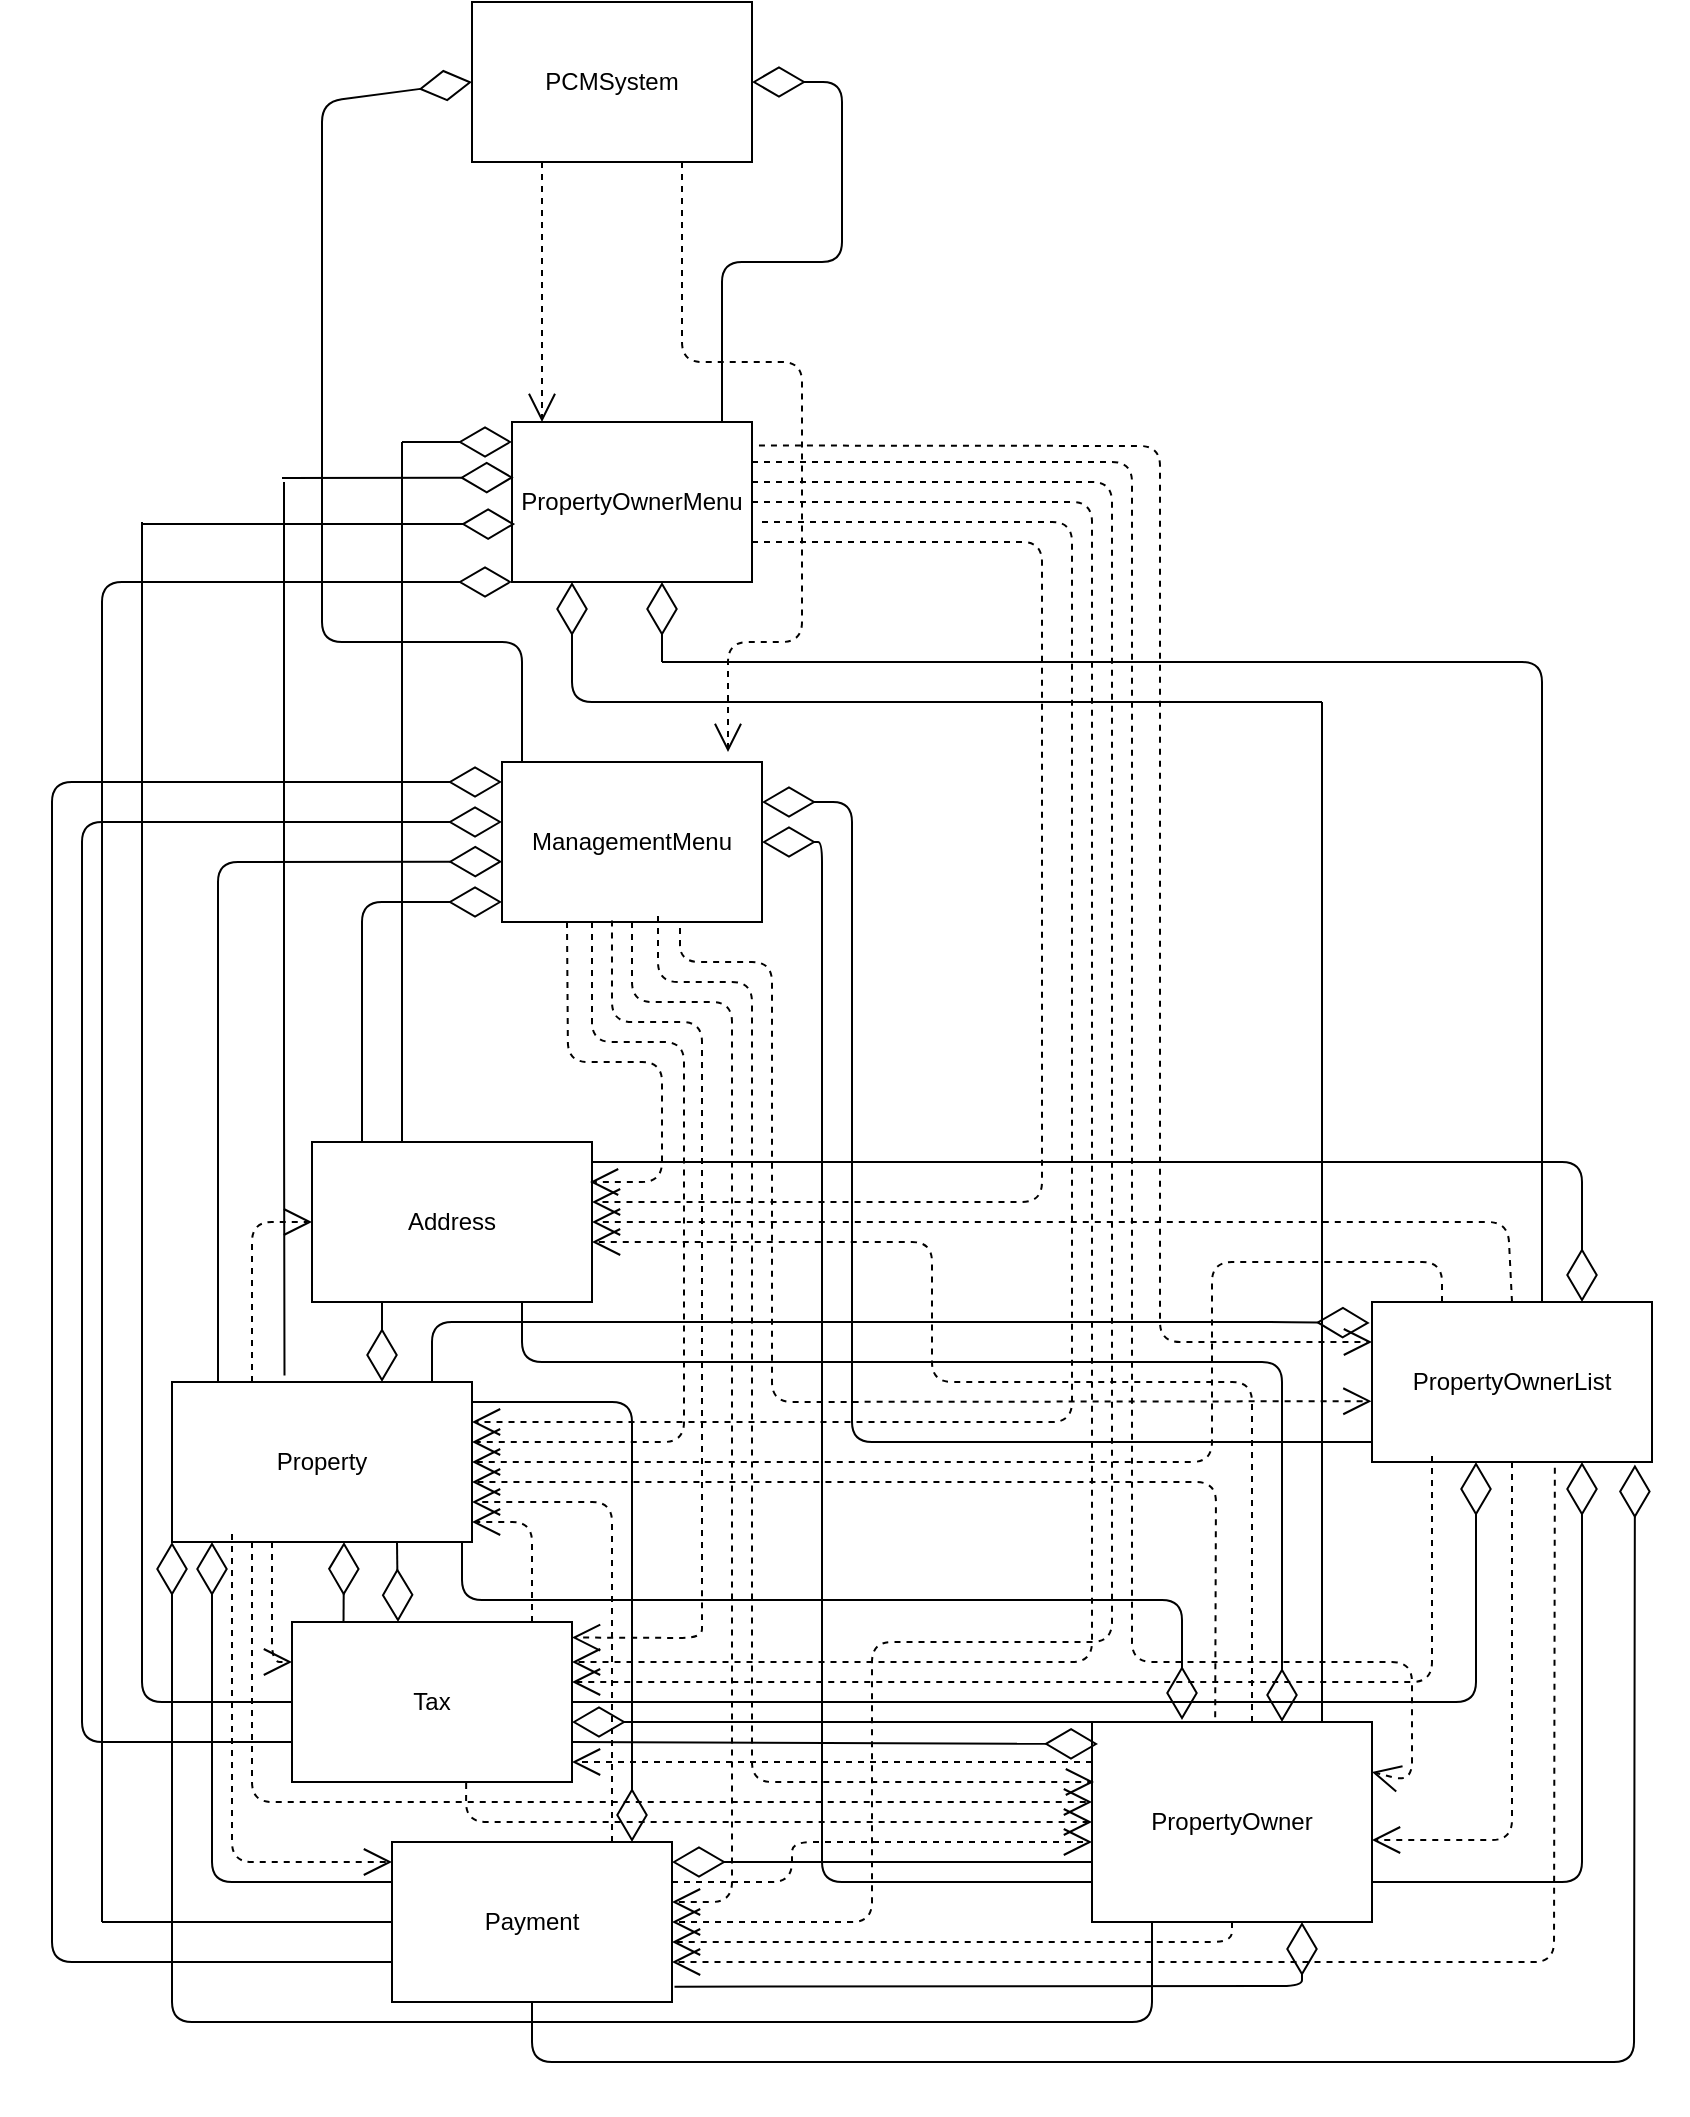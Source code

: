<mxfile version="14.0.1" type="device"><diagram id="xmVuXnWmn4kDQ_eVDab2" name="Page-1"><mxGraphModel dx="891" dy="744" grid="1" gridSize="10" guides="1" tooltips="1" connect="1" arrows="1" fold="1" page="1" pageScale="1" pageWidth="850" pageHeight="1100" math="0" shadow="0"><root><mxCell id="0"/><mxCell id="1" parent="0"/><mxCell id="8hcMLkqNCZgai3P8rfCH-1" value="PCMSystem" style="rounded=0;whiteSpace=wrap;html=1;" parent="1" vertex="1"><mxGeometry x="235" y="20" width="140" height="80" as="geometry"/></mxCell><mxCell id="8hcMLkqNCZgai3P8rfCH-2" value="ManagementMenu" style="rounded=0;whiteSpace=wrap;html=1;" parent="1" vertex="1"><mxGeometry x="250" y="400" width="130" height="80" as="geometry"/></mxCell><mxCell id="8hcMLkqNCZgai3P8rfCH-3" value="PropertyOwnerMenu" style="rounded=0;whiteSpace=wrap;html=1;" parent="1" vertex="1"><mxGeometry x="255" y="230" width="120" height="80" as="geometry"/></mxCell><mxCell id="8hcMLkqNCZgai3P8rfCH-4" value="Address" style="rounded=0;whiteSpace=wrap;html=1;" parent="1" vertex="1"><mxGeometry x="155" y="590" width="140" height="80" as="geometry"/></mxCell><mxCell id="8hcMLkqNCZgai3P8rfCH-5" value="PropertyOwnerList" style="rounded=0;whiteSpace=wrap;html=1;" parent="1" vertex="1"><mxGeometry x="685" y="670" width="140" height="80" as="geometry"/></mxCell><mxCell id="8hcMLkqNCZgai3P8rfCH-6" value="Payment" style="rounded=0;whiteSpace=wrap;html=1;" parent="1" vertex="1"><mxGeometry x="195" y="940" width="140" height="80" as="geometry"/></mxCell><mxCell id="8hcMLkqNCZgai3P8rfCH-7" value="Property" style="rounded=0;whiteSpace=wrap;html=1;" parent="1" vertex="1"><mxGeometry x="85" y="710" width="150" height="80" as="geometry"/></mxCell><mxCell id="8hcMLkqNCZgai3P8rfCH-8" value="Tax" style="rounded=0;whiteSpace=wrap;html=1;" parent="1" vertex="1"><mxGeometry x="145" y="830" width="140" height="80" as="geometry"/></mxCell><mxCell id="8hcMLkqNCZgai3P8rfCH-9" value="PropertyOwner" style="rounded=0;whiteSpace=wrap;html=1;" parent="1" vertex="1"><mxGeometry x="545" y="880" width="140" height="100" as="geometry"/></mxCell><mxCell id="8hcMLkqNCZgai3P8rfCH-10" value="Use" style="endArrow=open;endSize=12;dashed=1;html=1;exitX=0.75;exitY=1;exitDx=0;exitDy=0;labelBackgroundColor=none;noLabel=1;fontColor=none;" parent="1" source="8hcMLkqNCZgai3P8rfCH-1" edge="1"><mxGeometry width="160" relative="1" as="geometry"><mxPoint x="405" y="530" as="sourcePoint"/><mxPoint x="363" y="395" as="targetPoint"/><Array as="points"><mxPoint x="340" y="200"/><mxPoint x="400" y="200"/><mxPoint x="400" y="340"/><mxPoint x="363" y="340"/></Array></mxGeometry></mxCell><mxCell id="8hcMLkqNCZgai3P8rfCH-11" value="Use" style="endArrow=open;endSize=12;dashed=1;html=1;labelBackgroundColor=none;noLabel=1;fontColor=none;exitX=0.25;exitY=1;exitDx=0;exitDy=0;" parent="1" source="8hcMLkqNCZgai3P8rfCH-1" edge="1"><mxGeometry width="160" relative="1" as="geometry"><mxPoint x="290" y="160" as="sourcePoint"/><mxPoint x="270" y="230" as="targetPoint"/><Array as="points"/></mxGeometry></mxCell><mxCell id="8hcMLkqNCZgai3P8rfCH-12" value="Use" style="endArrow=open;endSize=12;dashed=1;html=1;exitX=0.25;exitY=1;exitDx=0;exitDy=0;noLabel=1;fontColor=none;" parent="1" edge="1" source="8hcMLkqNCZgai3P8rfCH-2"><mxGeometry width="160" relative="1" as="geometry"><mxPoint x="330" y="500" as="sourcePoint"/><mxPoint x="294" y="610" as="targetPoint"/><Array as="points"><mxPoint x="283" y="550"/><mxPoint x="330" y="550"/><mxPoint x="330" y="610"/></Array></mxGeometry></mxCell><mxCell id="8hcMLkqNCZgai3P8rfCH-13" value="Use" style="endArrow=open;endSize=12;dashed=1;html=1;noLabel=1;fontColor=none;" parent="1" edge="1"><mxGeometry width="160" relative="1" as="geometry"><mxPoint x="295" y="480" as="sourcePoint"/><mxPoint x="235" y="740" as="targetPoint"/><Array as="points"><mxPoint x="295" y="540"/><mxPoint x="341" y="540"/><mxPoint x="341" y="740"/></Array></mxGeometry></mxCell><mxCell id="8hcMLkqNCZgai3P8rfCH-14" value="Use" style="endArrow=open;endSize=12;dashed=1;html=1;entryX=1;entryY=0.097;entryDx=0;entryDy=0;entryPerimeter=0;exitX=0.423;exitY=0.99;exitDx=0;exitDy=0;exitPerimeter=0;noLabel=1;fontColor=none;" parent="1" edge="1" target="8hcMLkqNCZgai3P8rfCH-8" source="8hcMLkqNCZgai3P8rfCH-2"><mxGeometry width="160" relative="1" as="geometry"><mxPoint x="310" y="530" as="sourcePoint"/><mxPoint x="287" y="850" as="targetPoint"/><Array as="points"><mxPoint x="305" y="530"/><mxPoint x="350" y="530"/><mxPoint x="350" y="820"/><mxPoint x="350" y="838"/></Array></mxGeometry></mxCell><mxCell id="8hcMLkqNCZgai3P8rfCH-15" value="Use" style="endArrow=open;endSize=12;dashed=1;html=1;exitX=0.5;exitY=1;exitDx=0;exitDy=0;noLabel=1;fontColor=none;" parent="1" source="8hcMLkqNCZgai3P8rfCH-2" edge="1"><mxGeometry width="160" relative="1" as="geometry"><mxPoint x="320" y="520" as="sourcePoint"/><mxPoint x="335" y="970" as="targetPoint"/><Array as="points"><mxPoint x="315" y="520"/><mxPoint x="365" y="520"/><mxPoint x="365" y="970"/></Array></mxGeometry></mxCell><mxCell id="8hcMLkqNCZgai3P8rfCH-16" value="Use" style="endArrow=open;endSize=12;dashed=1;html=1;noLabel=1;fontColor=none;" parent="1" edge="1"><mxGeometry width="160" relative="1" as="geometry"><mxPoint x="328" y="477" as="sourcePoint"/><mxPoint x="546" y="910" as="targetPoint"/><Array as="points"><mxPoint x="328" y="510"/><mxPoint x="375" y="510"/><mxPoint x="375" y="910"/></Array></mxGeometry></mxCell><mxCell id="8hcMLkqNCZgai3P8rfCH-17" value="Use" style="endArrow=open;endSize=12;dashed=1;html=1;entryX=-0.002;entryY=0.62;entryDx=0;entryDy=0;entryPerimeter=0;noLabel=1;fontColor=none;" parent="1" edge="1" target="8hcMLkqNCZgai3P8rfCH-5"><mxGeometry width="160" relative="1" as="geometry"><mxPoint x="339" y="483" as="sourcePoint"/><mxPoint x="665" y="703" as="targetPoint"/><Array as="points"><mxPoint x="339" y="500"/><mxPoint x="385" y="500"/><mxPoint x="385" y="620"/><mxPoint x="385" y="720"/></Array></mxGeometry></mxCell><mxCell id="8hcMLkqNCZgai3P8rfCH-21" value="Use" style="endArrow=open;endSize=12;dashed=1;html=1;entryX=0;entryY=0.5;entryDx=0;entryDy=0;noLabel=1;fontColor=none;" parent="1" target="8hcMLkqNCZgai3P8rfCH-4" edge="1"><mxGeometry width="160" relative="1" as="geometry"><mxPoint x="125" y="710" as="sourcePoint"/><mxPoint x="125" y="600" as="targetPoint"/><Array as="points"><mxPoint x="125" y="630"/></Array></mxGeometry></mxCell><mxCell id="8hcMLkqNCZgai3P8rfCH-22" value="Use" style="endArrow=open;endSize=12;dashed=1;html=1;entryX=0;entryY=0.25;entryDx=0;entryDy=0;noLabel=1;fontColor=none;" parent="1" target="8hcMLkqNCZgai3P8rfCH-8" edge="1"><mxGeometry width="160" relative="1" as="geometry"><mxPoint x="135" y="790" as="sourcePoint"/><mxPoint x="79" y="1340" as="targetPoint"/><Array as="points"><mxPoint x="135" y="850"/></Array></mxGeometry></mxCell><mxCell id="8hcMLkqNCZgai3P8rfCH-23" value="Use" style="endArrow=open;endSize=12;dashed=1;html=1;noLabel=1;fontColor=none;" parent="1" edge="1"><mxGeometry width="160" relative="1" as="geometry"><mxPoint x="125" y="790" as="sourcePoint"/><mxPoint x="545" y="920" as="targetPoint"/><Array as="points"><mxPoint x="125" y="920"/></Array></mxGeometry></mxCell><mxCell id="8hcMLkqNCZgai3P8rfCH-24" value="Use" style="endArrow=open;endSize=12;dashed=1;html=1;noLabel=1;fontColor=none;" parent="1" edge="1"><mxGeometry width="160" relative="1" as="geometry"><mxPoint x="115" y="786" as="sourcePoint"/><mxPoint x="195" y="950" as="targetPoint"/><Array as="points"><mxPoint x="115" y="950"/></Array></mxGeometry></mxCell><mxCell id="8hcMLkqNCZgai3P8rfCH-25" value="Use" style="endArrow=open;endSize=12;dashed=1;html=1;entryX=1;entryY=0.75;entryDx=0;entryDy=0;noLabel=1;fontColor=none;" parent="1" target="8hcMLkqNCZgai3P8rfCH-7" edge="1"><mxGeometry width="160" relative="1" as="geometry"><mxPoint x="305" y="940" as="sourcePoint"/><mxPoint x="465" y="1100" as="targetPoint"/><Array as="points"><mxPoint x="305" y="770"/></Array></mxGeometry></mxCell><mxCell id="8hcMLkqNCZgai3P8rfCH-26" value="Use" style="endArrow=open;endSize=12;dashed=1;html=1;noLabel=1;fontColor=none;" parent="1" edge="1"><mxGeometry width="160" relative="1" as="geometry"><mxPoint x="265" y="830" as="sourcePoint"/><mxPoint x="235" y="780" as="targetPoint"/><Array as="points"><mxPoint x="265" y="780"/></Array></mxGeometry></mxCell><mxCell id="8hcMLkqNCZgai3P8rfCH-27" value="Use" style="endArrow=open;endSize=12;dashed=1;html=1;exitX=0.622;exitY=1.006;exitDx=0;exitDy=0;exitPerimeter=0;noLabel=1;fontColor=none;" parent="1" source="8hcMLkqNCZgai3P8rfCH-8" edge="1"><mxGeometry width="160" relative="1" as="geometry"><mxPoint x="415" y="1030" as="sourcePoint"/><mxPoint x="545" y="930" as="targetPoint"/><Array as="points"><mxPoint x="232" y="930"/></Array></mxGeometry></mxCell><mxCell id="8hcMLkqNCZgai3P8rfCH-28" value="Use" style="endArrow=open;endSize=12;dashed=1;html=1;labelBackgroundColor=none;noLabel=1;fontColor=none;" parent="1" edge="1"><mxGeometry x="0.061" width="160" relative="1" as="geometry"><mxPoint x="335" y="960" as="sourcePoint"/><mxPoint x="545" y="940" as="targetPoint"/><Array as="points"><mxPoint x="395" y="960"/><mxPoint x="395" y="940"/><mxPoint x="455" y="940"/></Array><mxPoint y="1" as="offset"/></mxGeometry></mxCell><mxCell id="8hcMLkqNCZgai3P8rfCH-29" value="Use" style="endArrow=open;endSize=12;dashed=1;html=1;noLabel=1;fontColor=none;" parent="1" edge="1"><mxGeometry width="160" relative="1" as="geometry"><mxPoint x="545" y="900" as="sourcePoint"/><mxPoint x="285" y="900" as="targetPoint"/><Array as="points"/></mxGeometry></mxCell><mxCell id="8hcMLkqNCZgai3P8rfCH-30" value="Use" style="endArrow=open;endSize=12;dashed=1;html=1;exitX=0.44;exitY=-0.024;exitDx=0;exitDy=0;exitPerimeter=0;noLabel=1;fontColor=none;" parent="1" source="8hcMLkqNCZgai3P8rfCH-9" edge="1"><mxGeometry width="160" relative="1" as="geometry"><mxPoint x="625" y="840" as="sourcePoint"/><mxPoint x="235" y="760" as="targetPoint"/><Array as="points"><mxPoint x="607" y="760"/></Array></mxGeometry></mxCell><mxCell id="8hcMLkqNCZgai3P8rfCH-31" value="Use" style="endArrow=open;endSize=12;dashed=1;html=1;noLabel=1;fontColor=none;" parent="1" edge="1"><mxGeometry width="160" relative="1" as="geometry"><mxPoint x="625" y="880" as="sourcePoint"/><mxPoint x="295" y="640" as="targetPoint"/><Array as="points"><mxPoint x="625" y="710"/><mxPoint x="465" y="710"/><mxPoint x="465" y="640"/></Array></mxGeometry></mxCell><mxCell id="8hcMLkqNCZgai3P8rfCH-32" value="Use" style="endArrow=open;endSize=12;dashed=1;html=1;noLabel=1;fontColor=none;labelBackgroundColor=none;" parent="1" edge="1"><mxGeometry width="160" relative="1" as="geometry"><mxPoint x="615" y="980" as="sourcePoint"/><mxPoint x="335" y="990" as="targetPoint"/><Array as="points"><mxPoint x="615" y="990"/></Array></mxGeometry></mxCell><mxCell id="8hcMLkqNCZgai3P8rfCH-33" value="Use" style="endArrow=open;endSize=12;dashed=1;html=1;exitX=1;exitY=0.75;exitDx=0;exitDy=0;labelBackgroundColor=#ffffff;noLabel=1;fontColor=none;" parent="1" edge="1" source="8hcMLkqNCZgai3P8rfCH-3"><mxGeometry width="160" relative="1" as="geometry"><mxPoint x="510" y="300" as="sourcePoint"/><mxPoint x="295" y="620" as="targetPoint"/><Array as="points"><mxPoint x="520" y="290"/><mxPoint x="520" y="620"/></Array></mxGeometry></mxCell><mxCell id="8hcMLkqNCZgai3P8rfCH-34" value="Use" style="endArrow=open;endSize=12;dashed=1;html=1;noLabel=1;fontColor=none;" parent="1" edge="1"><mxGeometry width="160" relative="1" as="geometry"><mxPoint x="380" y="280" as="sourcePoint"/><mxPoint x="235" y="730" as="targetPoint"/><Array as="points"><mxPoint x="535" y="280"/><mxPoint x="535" y="730"/></Array></mxGeometry></mxCell><mxCell id="8hcMLkqNCZgai3P8rfCH-35" value="Use" style="endArrow=open;endSize=12;dashed=1;html=1;labelBackgroundColor=none;noLabel=1;fontColor=none;exitX=1;exitY=0.5;exitDx=0;exitDy=0;" parent="1" edge="1" source="8hcMLkqNCZgai3P8rfCH-3"><mxGeometry width="160" relative="1" as="geometry"><mxPoint x="545" y="200" as="sourcePoint"/><mxPoint x="285" y="850" as="targetPoint"/><Array as="points"><mxPoint x="545" y="270"/><mxPoint x="545" y="850"/></Array></mxGeometry></mxCell><mxCell id="8hcMLkqNCZgai3P8rfCH-36" value="Use" style="endArrow=open;endSize=12;dashed=1;html=1;noLabel=1;fontColor=none;" parent="1" edge="1"><mxGeometry width="160" relative="1" as="geometry"><mxPoint x="375" y="260" as="sourcePoint"/><mxPoint x="335" y="980" as="targetPoint"/><Array as="points"><mxPoint x="555" y="260"/><mxPoint x="555" y="840"/><mxPoint x="435" y="840"/><mxPoint x="435" y="980"/></Array></mxGeometry></mxCell><mxCell id="8hcMLkqNCZgai3P8rfCH-37" value="Use" style="endArrow=open;endSize=12;dashed=1;html=1;entryX=1;entryY=0.25;entryDx=0;entryDy=0;exitX=1;exitY=0.25;exitDx=0;exitDy=0;noLabel=1;fontColor=none;" parent="1" target="8hcMLkqNCZgai3P8rfCH-9" edge="1" source="8hcMLkqNCZgai3P8rfCH-3"><mxGeometry width="160" relative="1" as="geometry"><mxPoint x="565" y="200" as="sourcePoint"/><mxPoint x="785" y="910" as="targetPoint"/><Array as="points"><mxPoint x="565" y="250"/><mxPoint x="565" y="850"/><mxPoint x="705" y="850"/><mxPoint x="705" y="910"/></Array></mxGeometry></mxCell><mxCell id="8hcMLkqNCZgai3P8rfCH-38" value="Use" style="endArrow=open;endSize=12;dashed=1;html=1;exitX=1.029;exitY=0.147;exitDx=0;exitDy=0;exitPerimeter=0;noLabel=1;fontColor=none;" parent="1" edge="1" source="8hcMLkqNCZgai3P8rfCH-3"><mxGeometry width="160" relative="1" as="geometry"><mxPoint x="579" y="210" as="sourcePoint"/><mxPoint x="685" y="690" as="targetPoint"/><Array as="points"><mxPoint x="579" y="242"/><mxPoint x="579" y="690"/></Array></mxGeometry></mxCell><mxCell id="8hcMLkqNCZgai3P8rfCH-39" value="Use" style="endArrow=open;endSize=12;dashed=1;html=1;exitX=0.25;exitY=0;exitDx=0;exitDy=0;noLabel=1;fontColor=none;" parent="1" source="8hcMLkqNCZgai3P8rfCH-5" edge="1"><mxGeometry width="160" relative="1" as="geometry"><mxPoint x="795" y="490" as="sourcePoint"/><mxPoint x="235" y="750" as="targetPoint"/><Array as="points"><mxPoint x="720" y="650"/><mxPoint x="605" y="650"/><mxPoint x="605" y="750"/></Array></mxGeometry></mxCell><mxCell id="8hcMLkqNCZgai3P8rfCH-40" value="Use" style="endArrow=open;endSize=12;dashed=1;html=1;exitX=0.5;exitY=0;exitDx=0;exitDy=0;noLabel=1;fontColor=none;" parent="1" source="8hcMLkqNCZgai3P8rfCH-5" edge="1"><mxGeometry width="160" relative="1" as="geometry"><mxPoint x="725" y="560" as="sourcePoint"/><mxPoint x="295" y="630" as="targetPoint"/><Array as="points"><mxPoint x="753" y="630"/></Array></mxGeometry></mxCell><mxCell id="8hcMLkqNCZgai3P8rfCH-41" value="Use" style="endArrow=open;endSize=12;dashed=1;html=1;noLabel=1;fontColor=none;" parent="1" edge="1"><mxGeometry width="160" relative="1" as="geometry"><mxPoint x="715" y="747" as="sourcePoint"/><mxPoint x="285" y="860" as="targetPoint"/><Array as="points"><mxPoint x="715" y="860"/></Array></mxGeometry></mxCell><mxCell id="8hcMLkqNCZgai3P8rfCH-42" value="Use" style="endArrow=open;endSize=12;dashed=1;html=1;exitX=0.653;exitY=1.036;exitDx=0;exitDy=0;exitPerimeter=0;noLabel=1;fontColor=none;" parent="1" source="8hcMLkqNCZgai3P8rfCH-5" edge="1"><mxGeometry width="160" relative="1" as="geometry"><mxPoint x="775" y="810" as="sourcePoint"/><mxPoint x="335" y="1000" as="targetPoint"/><Array as="points"><mxPoint x="776" y="1000"/></Array></mxGeometry></mxCell><mxCell id="8hcMLkqNCZgai3P8rfCH-43" value="Use" style="endArrow=open;endSize=12;dashed=1;html=1;exitX=0.5;exitY=1;exitDx=0;exitDy=0;noLabel=1;fontColor=none;" parent="1" source="8hcMLkqNCZgai3P8rfCH-5" edge="1"><mxGeometry width="160" relative="1" as="geometry"><mxPoint x="805" y="880" as="sourcePoint"/><mxPoint x="685" y="939" as="targetPoint"/><Array as="points"><mxPoint x="755" y="939"/></Array></mxGeometry></mxCell><mxCell id="8hcMLkqNCZgai3P8rfCH-44" value="" style="endArrow=diamondThin;endFill=0;endSize=24;html=1;entryX=0;entryY=0.5;entryDx=0;entryDy=0;" parent="1" target="8hcMLkqNCZgai3P8rfCH-1" edge="1"><mxGeometry width="160" relative="1" as="geometry"><mxPoint x="260" y="400" as="sourcePoint"/><mxPoint x="20" y="270" as="targetPoint"/><Array as="points"><mxPoint x="260" y="340"/><mxPoint x="160" y="340"/><mxPoint x="160" y="70"/></Array></mxGeometry></mxCell><mxCell id="gGaeyRhjpNUnYPwhKUqi-1" value="" style="endArrow=diamondThin;endFill=0;endSize=24;html=1;entryX=1;entryY=0.5;entryDx=0;entryDy=0;" edge="1" parent="1" target="8hcMLkqNCZgai3P8rfCH-1"><mxGeometry width="160" relative="1" as="geometry"><mxPoint x="360" y="230" as="sourcePoint"/><mxPoint x="300" y="300" as="targetPoint"/><Array as="points"><mxPoint x="360" y="150"/><mxPoint x="420" y="150"/><mxPoint x="420" y="60"/></Array></mxGeometry></mxCell><mxCell id="gGaeyRhjpNUnYPwhKUqi-2" value="" style="endArrow=diamondThin;endFill=0;endSize=24;html=1;entryX=0.007;entryY=0.347;entryDx=0;entryDy=0;entryPerimeter=0;" edge="1" parent="1" target="8hcMLkqNCZgai3P8rfCH-3"><mxGeometry width="160" relative="1" as="geometry"><mxPoint x="140" y="258" as="sourcePoint"/><mxPoint x="260" y="270" as="targetPoint"/></mxGeometry></mxCell><mxCell id="gGaeyRhjpNUnYPwhKUqi-3" value="" style="endArrow=diamondThin;endFill=0;endSize=24;html=1;" edge="1" parent="1"><mxGeometry width="160" relative="1" as="geometry"><mxPoint x="330" y="350" as="sourcePoint"/><mxPoint x="330" y="310" as="targetPoint"/></mxGeometry></mxCell><mxCell id="gGaeyRhjpNUnYPwhKUqi-6" value="" style="endArrow=diamondThin;endFill=0;endSize=24;html=1;entryX=0.25;entryY=1;entryDx=0;entryDy=0;" edge="1" parent="1" target="8hcMLkqNCZgai3P8rfCH-3"><mxGeometry width="160" relative="1" as="geometry"><mxPoint x="660" y="370" as="sourcePoint"/><mxPoint x="595" y="480" as="targetPoint"/><Array as="points"><mxPoint x="285" y="370"/></Array></mxGeometry></mxCell><mxCell id="gGaeyRhjpNUnYPwhKUqi-7" value="" style="endArrow=diamondThin;endFill=0;endSize=24;html=1;entryX=0.013;entryY=0.638;entryDx=0;entryDy=0;entryPerimeter=0;" edge="1" parent="1" target="8hcMLkqNCZgai3P8rfCH-3"><mxGeometry width="160" relative="1" as="geometry"><mxPoint x="70" y="281" as="sourcePoint"/><mxPoint x="240" y="290" as="targetPoint"/></mxGeometry></mxCell><mxCell id="gGaeyRhjpNUnYPwhKUqi-14" value="" style="endArrow=none;html=1;entryX=0;entryY=0.5;entryDx=0;entryDy=0;" edge="1" parent="1" target="8hcMLkqNCZgai3P8rfCH-6"><mxGeometry width="50" height="50" relative="1" as="geometry"><mxPoint x="50" y="980" as="sourcePoint"/><mxPoint x="645" y="1130" as="targetPoint"/><Array as="points"><mxPoint x="50" y="980"/></Array></mxGeometry></mxCell><mxCell id="gGaeyRhjpNUnYPwhKUqi-15" value="" style="endArrow=diamondThin;endFill=0;endSize=24;html=1;exitX=0.75;exitY=1;exitDx=0;exitDy=0;" edge="1" parent="1" source="8hcMLkqNCZgai3P8rfCH-7"><mxGeometry width="160" relative="1" as="geometry"><mxPoint x="215" y="790" as="sourcePoint"/><mxPoint x="198" y="830" as="targetPoint"/></mxGeometry></mxCell><mxCell id="gGaeyRhjpNUnYPwhKUqi-17" value="" style="endArrow=diamondThin;endFill=0;endSize=24;html=1;" edge="1" parent="1"><mxGeometry width="160" relative="1" as="geometry"><mxPoint x="190" y="670" as="sourcePoint"/><mxPoint x="190" y="710" as="targetPoint"/></mxGeometry></mxCell><mxCell id="gGaeyRhjpNUnYPwhKUqi-18" value="" style="endArrow=diamondThin;endFill=0;endSize=24;html=1;exitX=0;exitY=0.25;exitDx=0;exitDy=0;" edge="1" parent="1" source="8hcMLkqNCZgai3P8rfCH-6"><mxGeometry width="160" relative="1" as="geometry"><mxPoint x="175" y="1020" as="sourcePoint"/><mxPoint x="105" y="790" as="targetPoint"/><Array as="points"><mxPoint x="105" y="960"/></Array></mxGeometry></mxCell><mxCell id="gGaeyRhjpNUnYPwhKUqi-19" value="" style="endArrow=diamondThin;endFill=0;endSize=24;html=1;entryX=0.184;entryY=0.001;entryDx=0;entryDy=0;entryPerimeter=0;exitX=0.184;exitY=0.001;exitDx=0;exitDy=0;exitPerimeter=0;" edge="1" parent="1" source="8hcMLkqNCZgai3P8rfCH-8"><mxGeometry width="160" relative="1" as="geometry"><mxPoint x="225" y="840" as="sourcePoint"/><mxPoint x="171" y="790" as="targetPoint"/></mxGeometry></mxCell><mxCell id="gGaeyRhjpNUnYPwhKUqi-20" value="" style="endArrow=diamondThin;endFill=0;endSize=24;html=1;entryX=0;entryY=1;entryDx=0;entryDy=0;" edge="1" parent="1" target="8hcMLkqNCZgai3P8rfCH-7"><mxGeometry width="160" relative="1" as="geometry"><mxPoint x="575" y="980" as="sourcePoint"/><mxPoint x="95" y="1040" as="targetPoint"/><Array as="points"><mxPoint x="575" y="1030"/><mxPoint x="85" y="1030"/></Array></mxGeometry></mxCell><mxCell id="gGaeyRhjpNUnYPwhKUqi-21" value="" style="endArrow=diamondThin;endFill=0;endSize=24;html=1;" edge="1" parent="1"><mxGeometry width="160" relative="1" as="geometry"><mxPoint x="545" y="950" as="sourcePoint"/><mxPoint x="335" y="950" as="targetPoint"/></mxGeometry></mxCell><mxCell id="gGaeyRhjpNUnYPwhKUqi-22" value="" style="endArrow=diamondThin;endFill=0;endSize=24;html=1;" edge="1" parent="1"><mxGeometry width="160" relative="1" as="geometry"><mxPoint x="235" y="720" as="sourcePoint"/><mxPoint x="315" y="940" as="targetPoint"/><Array as="points"><mxPoint x="315" y="720"/></Array></mxGeometry></mxCell><mxCell id="gGaeyRhjpNUnYPwhKUqi-23" value="" style="endArrow=diamondThin;endFill=0;endSize=24;html=1;exitX=1.009;exitY=0.904;exitDx=0;exitDy=0;entryX=0.75;entryY=1;entryDx=0;entryDy=0;exitPerimeter=0;" edge="1" parent="1" source="8hcMLkqNCZgai3P8rfCH-6" target="8hcMLkqNCZgai3P8rfCH-9"><mxGeometry width="160" relative="1" as="geometry"><mxPoint x="415" y="1050" as="sourcePoint"/><mxPoint x="625" y="1050" as="targetPoint"/><Array as="points"><mxPoint x="650" y="1012"/></Array></mxGeometry></mxCell><mxCell id="gGaeyRhjpNUnYPwhKUqi-24" value="" style="endArrow=diamondThin;endFill=0;endSize=24;html=1;" edge="1" parent="1"><mxGeometry width="160" relative="1" as="geometry"><mxPoint x="285" y="890" as="sourcePoint"/><mxPoint x="548" y="891" as="targetPoint"/><Array as="points"/></mxGeometry></mxCell><mxCell id="gGaeyRhjpNUnYPwhKUqi-26" value="" style="endArrow=diamondThin;endFill=0;endSize=24;html=1;" edge="1" parent="1"><mxGeometry width="160" relative="1" as="geometry"><mxPoint x="230" y="790" as="sourcePoint"/><mxPoint x="590" y="879" as="targetPoint"/><Array as="points"><mxPoint x="230" y="819"/><mxPoint x="590" y="819"/></Array></mxGeometry></mxCell><mxCell id="gGaeyRhjpNUnYPwhKUqi-29" value="" style="endArrow=diamondThin;endFill=0;endSize=24;html=1;" edge="1" parent="1"><mxGeometry width="160" relative="1" as="geometry"><mxPoint x="545" y="880" as="sourcePoint"/><mxPoint x="285" y="880" as="targetPoint"/><Array as="points"/></mxGeometry></mxCell><mxCell id="gGaeyRhjpNUnYPwhKUqi-30" value="" style="endArrow=diamondThin;endFill=0;endSize=24;html=1;exitX=0.75;exitY=1;exitDx=0;exitDy=0;" edge="1" parent="1" source="8hcMLkqNCZgai3P8rfCH-4"><mxGeometry width="160" relative="1" as="geometry"><mxPoint x="255" y="690" as="sourcePoint"/><mxPoint x="640" y="880" as="targetPoint"/><Array as="points"><mxPoint x="260" y="700"/><mxPoint x="335" y="700"/><mxPoint x="640" y="700"/><mxPoint x="640" y="800"/></Array></mxGeometry></mxCell><mxCell id="gGaeyRhjpNUnYPwhKUqi-31" value="" style="endArrow=diamondThin;endFill=0;endSize=24;html=1;entryX=0.939;entryY=1.016;entryDx=0;entryDy=0;entryPerimeter=0;" edge="1" parent="1" target="8hcMLkqNCZgai3P8rfCH-5"><mxGeometry width="160" relative="1" as="geometry"><mxPoint x="265" y="1020" as="sourcePoint"/><mxPoint x="1078" y="811" as="targetPoint"/><Array as="points"><mxPoint x="265" y="1050"/><mxPoint x="816" y="1050"/></Array></mxGeometry></mxCell><mxCell id="gGaeyRhjpNUnYPwhKUqi-32" value="" style="endArrow=diamondThin;endFill=0;endSize=24;html=1;entryX=0.75;entryY=1;entryDx=0;entryDy=0;" edge="1" parent="1" target="8hcMLkqNCZgai3P8rfCH-5"><mxGeometry width="160" relative="1" as="geometry"><mxPoint x="685" y="960" as="sourcePoint"/><mxPoint x="1128" y="821" as="targetPoint"/><Array as="points"><mxPoint x="790" y="960"/></Array></mxGeometry></mxCell><mxCell id="gGaeyRhjpNUnYPwhKUqi-33" value="" style="endArrow=diamondThin;endFill=0;endSize=24;html=1;exitX=1;exitY=0.5;exitDx=0;exitDy=0;" edge="1" parent="1" source="8hcMLkqNCZgai3P8rfCH-8"><mxGeometry width="160" relative="1" as="geometry"><mxPoint x="575" y="820" as="sourcePoint"/><mxPoint x="737" y="750" as="targetPoint"/><Array as="points"><mxPoint x="737" y="870"/></Array></mxGeometry></mxCell><mxCell id="gGaeyRhjpNUnYPwhKUqi-35" value="" style="endArrow=diamondThin;endFill=0;endSize=24;html=1;exitX=1;exitY=0.125;exitDx=0;exitDy=0;exitPerimeter=0;entryX=0.75;entryY=0;entryDx=0;entryDy=0;" edge="1" parent="1" source="8hcMLkqNCZgai3P8rfCH-4" target="8hcMLkqNCZgai3P8rfCH-5"><mxGeometry width="160" relative="1" as="geometry"><mxPoint x="535" y="610" as="sourcePoint"/><mxPoint x="785" y="669" as="targetPoint"/><Array as="points"><mxPoint x="790" y="600"/></Array></mxGeometry></mxCell><mxCell id="gGaeyRhjpNUnYPwhKUqi-36" value="" style="endArrow=diamondThin;endFill=0;endSize=24;html=1;entryX=-0.008;entryY=0.131;entryDx=0;entryDy=0;entryPerimeter=0;" edge="1" parent="1" target="8hcMLkqNCZgai3P8rfCH-5"><mxGeometry width="160" relative="1" as="geometry"><mxPoint x="215" y="710" as="sourcePoint"/><mxPoint x="948" y="561" as="targetPoint"/><Array as="points"><mxPoint x="215" y="680"/><mxPoint x="635" y="680"/></Array></mxGeometry></mxCell><mxCell id="gGaeyRhjpNUnYPwhKUqi-37" value="" style="endArrow=none;html=1;" edge="1" parent="1"><mxGeometry width="50" height="50" relative="1" as="geometry"><mxPoint x="330" y="350" as="sourcePoint"/><mxPoint x="770" y="670" as="targetPoint"/><Array as="points"><mxPoint x="770" y="350"/></Array></mxGeometry></mxCell><mxCell id="gGaeyRhjpNUnYPwhKUqi-38" value="" style="endArrow=none;html=1;exitX=0;exitY=0.5;exitDx=0;exitDy=0;" edge="1" parent="1" source="8hcMLkqNCZgai3P8rfCH-8"><mxGeometry width="50" height="50" relative="1" as="geometry"><mxPoint x="70" y="860" as="sourcePoint"/><mxPoint x="70" y="280" as="targetPoint"/><Array as="points"><mxPoint x="70" y="870"/><mxPoint x="70" y="590"/></Array></mxGeometry></mxCell><mxCell id="gGaeyRhjpNUnYPwhKUqi-40" value="" style="endArrow=diamondThin;endFill=0;endSize=24;html=1;" edge="1" parent="1"><mxGeometry width="160" relative="1" as="geometry"><mxPoint x="200" y="240" as="sourcePoint"/><mxPoint x="255" y="240" as="targetPoint"/></mxGeometry></mxCell><mxCell id="gGaeyRhjpNUnYPwhKUqi-41" value="" style="endArrow=none;html=1;" edge="1" parent="1"><mxGeometry width="50" height="50" relative="1" as="geometry"><mxPoint x="200" y="240" as="sourcePoint"/><mxPoint x="200" y="590" as="targetPoint"/><Array as="points"/></mxGeometry></mxCell><mxCell id="gGaeyRhjpNUnYPwhKUqi-42" value="" style="endArrow=none;html=1;entryX=0.375;entryY=-0.04;entryDx=0;entryDy=0;entryPerimeter=0;" edge="1" parent="1" target="8hcMLkqNCZgai3P8rfCH-7"><mxGeometry width="50" height="50" relative="1" as="geometry"><mxPoint x="141" y="260" as="sourcePoint"/><mxPoint x="125" y="570" as="targetPoint"/><Array as="points"><mxPoint x="141" y="570"/></Array></mxGeometry></mxCell><mxCell id="gGaeyRhjpNUnYPwhKUqi-44" value="" style="endArrow=diamondThin;endFill=0;endSize=24;html=1;" edge="1" parent="1"><mxGeometry width="160" relative="1" as="geometry"><mxPoint x="180" y="590" as="sourcePoint"/><mxPoint x="250" y="470" as="targetPoint"/><Array as="points"><mxPoint x="180" y="470"/></Array></mxGeometry></mxCell><mxCell id="gGaeyRhjpNUnYPwhKUqi-45" value="" style="endArrow=diamondThin;endFill=0;endSize=24;html=1;entryX=0.001;entryY=0.623;entryDx=0;entryDy=0;entryPerimeter=0;" edge="1" parent="1" target="8hcMLkqNCZgai3P8rfCH-2"><mxGeometry width="160" relative="1" as="geometry"><mxPoint x="108" y="710" as="sourcePoint"/><mxPoint x="235" y="450" as="targetPoint"/><Array as="points"><mxPoint x="108" y="450"/></Array></mxGeometry></mxCell><mxCell id="gGaeyRhjpNUnYPwhKUqi-46" value="" style="endArrow=diamondThin;endFill=0;endSize=24;html=1;exitX=0;exitY=0.75;exitDx=0;exitDy=0;" edge="1" parent="1" source="8hcMLkqNCZgai3P8rfCH-8"><mxGeometry width="160" relative="1" as="geometry"><mxPoint x="65" y="880" as="sourcePoint"/><mxPoint x="250" y="430" as="targetPoint"/><Array as="points"><mxPoint x="40" y="890"/><mxPoint x="40" y="430"/></Array></mxGeometry></mxCell><mxCell id="gGaeyRhjpNUnYPwhKUqi-47" value="" style="endArrow=diamondThin;endFill=0;endSize=24;html=1;exitX=0;exitY=0.75;exitDx=0;exitDy=0;entryX=0;entryY=0.125;entryDx=0;entryDy=0;entryPerimeter=0;" edge="1" parent="1" source="8hcMLkqNCZgai3P8rfCH-6" target="8hcMLkqNCZgai3P8rfCH-2"><mxGeometry width="160" relative="1" as="geometry"><mxPoint x="5" y="970" as="sourcePoint"/><mxPoint x="235" y="410" as="targetPoint"/><Array as="points"><mxPoint x="25" y="1000"/><mxPoint x="25" y="460"/><mxPoint x="25" y="410"/></Array></mxGeometry></mxCell><mxCell id="gGaeyRhjpNUnYPwhKUqi-50" value="" style="endArrow=diamondThin;endFill=0;endSize=24;html=1;entryX=1;entryY=0.5;entryDx=0;entryDy=0;" edge="1" parent="1" target="8hcMLkqNCZgai3P8rfCH-2"><mxGeometry width="160" relative="1" as="geometry"><mxPoint x="545" y="960" as="sourcePoint"/><mxPoint x="393" y="450" as="targetPoint"/><Array as="points"><mxPoint x="510" y="960"/><mxPoint x="410" y="960"/><mxPoint x="410" y="780"/><mxPoint x="410" y="440"/></Array></mxGeometry></mxCell><mxCell id="gGaeyRhjpNUnYPwhKUqi-52" value="" style="endArrow=diamondThin;endFill=0;endSize=24;html=1;" edge="1" parent="1"><mxGeometry width="160" relative="1" as="geometry"><mxPoint x="685" y="740" as="sourcePoint"/><mxPoint x="380" y="420" as="targetPoint"/><Array as="points"><mxPoint x="425" y="740"/><mxPoint x="425" y="420"/></Array></mxGeometry></mxCell><mxCell id="gGaeyRhjpNUnYPwhKUqi-54" value="" style="endArrow=diamondThin;endFill=0;endSize=24;html=1;entryX=0;entryY=1;entryDx=0;entryDy=0;" edge="1" parent="1" target="8hcMLkqNCZgai3P8rfCH-3"><mxGeometry width="160" relative="1" as="geometry"><mxPoint x="50" y="980" as="sourcePoint"/><mxPoint x="236.56" y="150.04" as="targetPoint"/><Array as="points"><mxPoint x="50" y="310"/></Array></mxGeometry></mxCell><mxCell id="gGaeyRhjpNUnYPwhKUqi-61" value="" style="endArrow=none;html=1;" edge="1" parent="1"><mxGeometry width="50" height="50" relative="1" as="geometry"><mxPoint x="660" y="370" as="sourcePoint"/><mxPoint x="660" y="880" as="targetPoint"/><Array as="points"><mxPoint x="660" y="600"/></Array></mxGeometry></mxCell></root></mxGraphModel></diagram></mxfile>